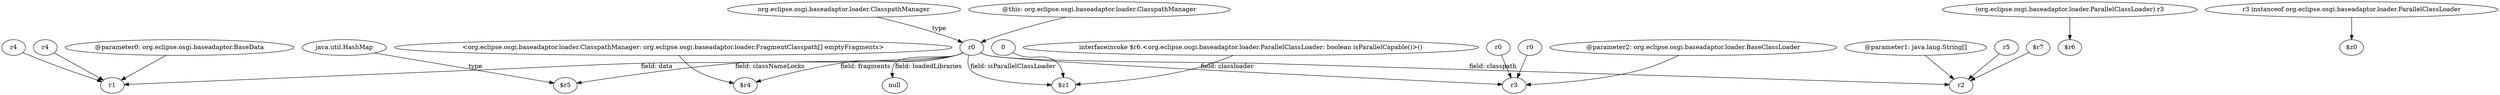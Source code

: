 digraph g {
0[label="java.util.HashMap"]
1[label="$r5"]
0->1[label="type"]
2[label="<org.eclipse.osgi.baseadaptor.loader.ClasspathManager: org.eclipse.osgi.baseadaptor.loader.FragmentClasspath[] emptyFragments>"]
3[label="$r4"]
2->3[label=""]
4[label="r0"]
5[label="null"]
4->5[label="field: loadedLibraries"]
6[label="r1"]
4->6[label="field: data"]
7[label="0"]
8[label="$z1"]
7->8[label=""]
9[label="r3"]
4->9[label="field: classloader"]
10[label="org.eclipse.osgi.baseadaptor.loader.ClasspathManager"]
10->4[label="type"]
11[label="(org.eclipse.osgi.baseadaptor.loader.ParallelClassLoader) r3"]
12[label="$r6"]
11->12[label=""]
4->1[label="field: classNameLocks"]
13[label="@parameter1: java.lang.String[]"]
14[label="r2"]
13->14[label=""]
15[label="@parameter0: org.eclipse.osgi.baseadaptor.BaseData"]
15->6[label=""]
4->3[label="field: fragments"]
16[label="r3 instanceof org.eclipse.osgi.baseadaptor.loader.ParallelClassLoader"]
17[label="$z0"]
16->17[label=""]
18[label="r4"]
18->6[label=""]
4->14[label="field: classpath"]
19[label="r4"]
19->6[label=""]
20[label="r0"]
20->9[label=""]
21[label="r5"]
21->14[label=""]
22[label="$r7"]
22->14[label=""]
23[label="@this: org.eclipse.osgi.baseadaptor.loader.ClasspathManager"]
23->4[label=""]
24[label="interfaceinvoke $r6.<org.eclipse.osgi.baseadaptor.loader.ParallelClassLoader: boolean isParallelCapable()>()"]
24->8[label=""]
25[label="@parameter2: org.eclipse.osgi.baseadaptor.loader.BaseClassLoader"]
25->9[label=""]
4->8[label="field: isParallelClassLoader"]
26[label="r0"]
26->9[label=""]
}